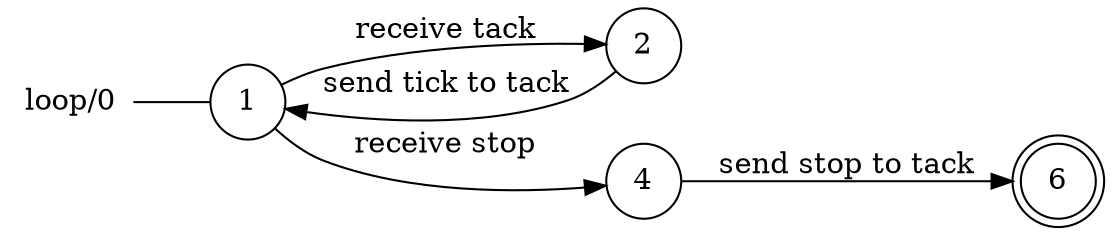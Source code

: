 digraph loop {
	rankdir="LR";
	n_0 [label="loop/0", shape="plaintext"];
	n_1 [id="6", shape=doublecircle, label="6"];
	n_2 [id="1", shape=circle, label="1"];
	n_0 -> n_2 [arrowhead=none];
	n_3 [id="2", shape=circle, label="2"];
	n_4 [id="4", shape=circle, label="4"];

	n_3 -> n_2 [id="[$e|8]", label="send tick to tack"];
	n_2 -> n_3 [id="[$e|0]", label="receive tack"];
	n_2 -> n_4 [id="[$e|3]", label="receive stop"];
	n_4 -> n_1 [id="[$e|6]", label="send stop to tack"];
}
